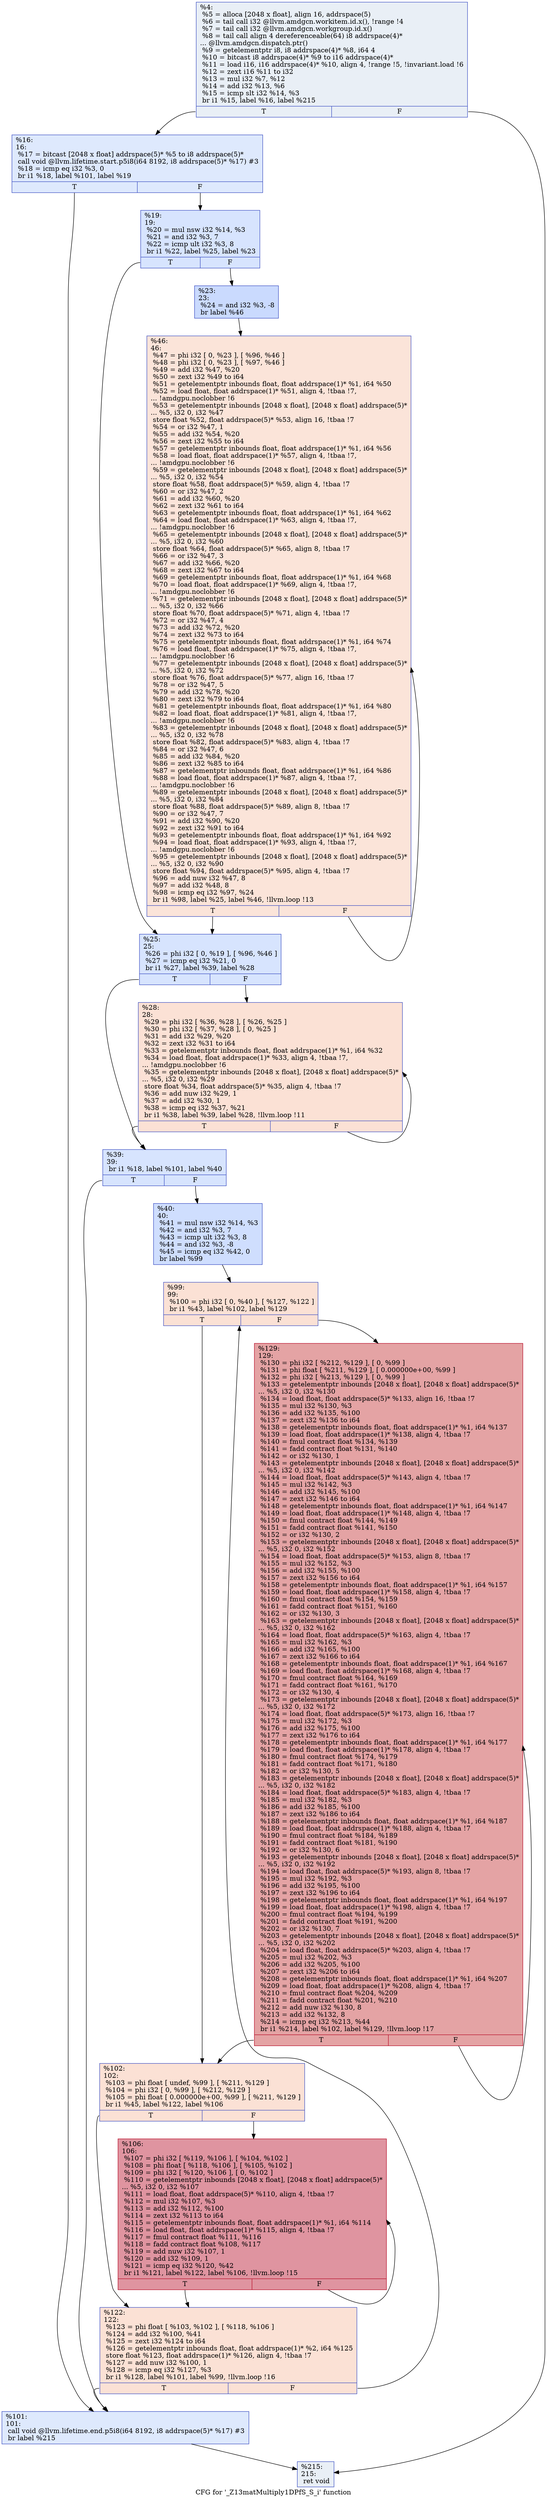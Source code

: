 digraph "CFG for '_Z13matMultiply1DPfS_S_i' function" {
	label="CFG for '_Z13matMultiply1DPfS_S_i' function";

	Node0x4dd51a0 [shape=record,color="#3d50c3ff", style=filled, fillcolor="#cedaeb70",label="{%4:\l  %5 = alloca [2048 x float], align 16, addrspace(5)\l  %6 = tail call i32 @llvm.amdgcn.workitem.id.x(), !range !4\l  %7 = tail call i32 @llvm.amdgcn.workgroup.id.x()\l  %8 = tail call align 4 dereferenceable(64) i8 addrspace(4)*\l... @llvm.amdgcn.dispatch.ptr()\l  %9 = getelementptr i8, i8 addrspace(4)* %8, i64 4\l  %10 = bitcast i8 addrspace(4)* %9 to i16 addrspace(4)*\l  %11 = load i16, i16 addrspace(4)* %10, align 4, !range !5, !invariant.load !6\l  %12 = zext i16 %11 to i32\l  %13 = mul i32 %7, %12\l  %14 = add i32 %13, %6\l  %15 = icmp slt i32 %14, %3\l  br i1 %15, label %16, label %215\l|{<s0>T|<s1>F}}"];
	Node0x4dd51a0:s0 -> Node0x4dd51f0;
	Node0x4dd51a0:s1 -> Node0x4dd77f0;
	Node0x4dd51f0 [shape=record,color="#3d50c3ff", style=filled, fillcolor="#b5cdfa70",label="{%16:\l16:                                               \l  %17 = bitcast [2048 x float] addrspace(5)* %5 to i8 addrspace(5)*\l  call void @llvm.lifetime.start.p5i8(i64 8192, i8 addrspace(5)* %17) #3\l  %18 = icmp eq i32 %3, 0\l  br i1 %18, label %101, label %19\l|{<s0>T|<s1>F}}"];
	Node0x4dd51f0:s0 -> Node0x4dd7c20;
	Node0x4dd51f0:s1 -> Node0x4dd7c70;
	Node0x4dd7c70 [shape=record,color="#3d50c3ff", style=filled, fillcolor="#a5c3fe70",label="{%19:\l19:                                               \l  %20 = mul nsw i32 %14, %3\l  %21 = and i32 %3, 7\l  %22 = icmp ult i32 %3, 8\l  br i1 %22, label %25, label %23\l|{<s0>T|<s1>F}}"];
	Node0x4dd7c70:s0 -> Node0x4dd7fc0;
	Node0x4dd7c70:s1 -> Node0x4dd8010;
	Node0x4dd8010 [shape=record,color="#3d50c3ff", style=filled, fillcolor="#88abfd70",label="{%23:\l23:                                               \l  %24 = and i32 %3, -8\l  br label %46\l}"];
	Node0x4dd8010 -> Node0x4dd8210;
	Node0x4dd7fc0 [shape=record,color="#3d50c3ff", style=filled, fillcolor="#a5c3fe70",label="{%25:\l25:                                               \l  %26 = phi i32 [ 0, %19 ], [ %96, %46 ]\l  %27 = icmp eq i32 %21, 0\l  br i1 %27, label %39, label %28\l|{<s0>T|<s1>F}}"];
	Node0x4dd7fc0:s0 -> Node0x4dd8440;
	Node0x4dd7fc0:s1 -> Node0x4dd84d0;
	Node0x4dd84d0 [shape=record,color="#3d50c3ff", style=filled, fillcolor="#f7bca170",label="{%28:\l28:                                               \l  %29 = phi i32 [ %36, %28 ], [ %26, %25 ]\l  %30 = phi i32 [ %37, %28 ], [ 0, %25 ]\l  %31 = add i32 %29, %20\l  %32 = zext i32 %31 to i64\l  %33 = getelementptr inbounds float, float addrspace(1)* %1, i64 %32\l  %34 = load float, float addrspace(1)* %33, align 4, !tbaa !7,\l... !amdgpu.noclobber !6\l  %35 = getelementptr inbounds [2048 x float], [2048 x float] addrspace(5)*\l... %5, i32 0, i32 %29\l  store float %34, float addrspace(5)* %35, align 4, !tbaa !7\l  %36 = add nuw i32 %29, 1\l  %37 = add i32 %30, 1\l  %38 = icmp eq i32 %37, %21\l  br i1 %38, label %39, label %28, !llvm.loop !11\l|{<s0>T|<s1>F}}"];
	Node0x4dd84d0:s0 -> Node0x4dd8440;
	Node0x4dd84d0:s1 -> Node0x4dd84d0;
	Node0x4dd8440 [shape=record,color="#3d50c3ff", style=filled, fillcolor="#a5c3fe70",label="{%39:\l39:                                               \l  br i1 %18, label %101, label %40\l|{<s0>T|<s1>F}}"];
	Node0x4dd8440:s0 -> Node0x4dd7c20;
	Node0x4dd8440:s1 -> Node0x4dd9d60;
	Node0x4dd9d60 [shape=record,color="#3d50c3ff", style=filled, fillcolor="#93b5fe70",label="{%40:\l40:                                               \l  %41 = mul nsw i32 %14, %3\l  %42 = and i32 %3, 7\l  %43 = icmp ult i32 %3, 8\l  %44 = and i32 %3, -8\l  %45 = icmp eq i32 %42, 0\l  br label %99\l}"];
	Node0x4dd9d60 -> Node0x4dda130;
	Node0x4dd8210 [shape=record,color="#3d50c3ff", style=filled, fillcolor="#f5c1a970",label="{%46:\l46:                                               \l  %47 = phi i32 [ 0, %23 ], [ %96, %46 ]\l  %48 = phi i32 [ 0, %23 ], [ %97, %46 ]\l  %49 = add i32 %47, %20\l  %50 = zext i32 %49 to i64\l  %51 = getelementptr inbounds float, float addrspace(1)* %1, i64 %50\l  %52 = load float, float addrspace(1)* %51, align 4, !tbaa !7,\l... !amdgpu.noclobber !6\l  %53 = getelementptr inbounds [2048 x float], [2048 x float] addrspace(5)*\l... %5, i32 0, i32 %47\l  store float %52, float addrspace(5)* %53, align 16, !tbaa !7\l  %54 = or i32 %47, 1\l  %55 = add i32 %54, %20\l  %56 = zext i32 %55 to i64\l  %57 = getelementptr inbounds float, float addrspace(1)* %1, i64 %56\l  %58 = load float, float addrspace(1)* %57, align 4, !tbaa !7,\l... !amdgpu.noclobber !6\l  %59 = getelementptr inbounds [2048 x float], [2048 x float] addrspace(5)*\l... %5, i32 0, i32 %54\l  store float %58, float addrspace(5)* %59, align 4, !tbaa !7\l  %60 = or i32 %47, 2\l  %61 = add i32 %60, %20\l  %62 = zext i32 %61 to i64\l  %63 = getelementptr inbounds float, float addrspace(1)* %1, i64 %62\l  %64 = load float, float addrspace(1)* %63, align 4, !tbaa !7,\l... !amdgpu.noclobber !6\l  %65 = getelementptr inbounds [2048 x float], [2048 x float] addrspace(5)*\l... %5, i32 0, i32 %60\l  store float %64, float addrspace(5)* %65, align 8, !tbaa !7\l  %66 = or i32 %47, 3\l  %67 = add i32 %66, %20\l  %68 = zext i32 %67 to i64\l  %69 = getelementptr inbounds float, float addrspace(1)* %1, i64 %68\l  %70 = load float, float addrspace(1)* %69, align 4, !tbaa !7,\l... !amdgpu.noclobber !6\l  %71 = getelementptr inbounds [2048 x float], [2048 x float] addrspace(5)*\l... %5, i32 0, i32 %66\l  store float %70, float addrspace(5)* %71, align 4, !tbaa !7\l  %72 = or i32 %47, 4\l  %73 = add i32 %72, %20\l  %74 = zext i32 %73 to i64\l  %75 = getelementptr inbounds float, float addrspace(1)* %1, i64 %74\l  %76 = load float, float addrspace(1)* %75, align 4, !tbaa !7,\l... !amdgpu.noclobber !6\l  %77 = getelementptr inbounds [2048 x float], [2048 x float] addrspace(5)*\l... %5, i32 0, i32 %72\l  store float %76, float addrspace(5)* %77, align 16, !tbaa !7\l  %78 = or i32 %47, 5\l  %79 = add i32 %78, %20\l  %80 = zext i32 %79 to i64\l  %81 = getelementptr inbounds float, float addrspace(1)* %1, i64 %80\l  %82 = load float, float addrspace(1)* %81, align 4, !tbaa !7,\l... !amdgpu.noclobber !6\l  %83 = getelementptr inbounds [2048 x float], [2048 x float] addrspace(5)*\l... %5, i32 0, i32 %78\l  store float %82, float addrspace(5)* %83, align 4, !tbaa !7\l  %84 = or i32 %47, 6\l  %85 = add i32 %84, %20\l  %86 = zext i32 %85 to i64\l  %87 = getelementptr inbounds float, float addrspace(1)* %1, i64 %86\l  %88 = load float, float addrspace(1)* %87, align 4, !tbaa !7,\l... !amdgpu.noclobber !6\l  %89 = getelementptr inbounds [2048 x float], [2048 x float] addrspace(5)*\l... %5, i32 0, i32 %84\l  store float %88, float addrspace(5)* %89, align 8, !tbaa !7\l  %90 = or i32 %47, 7\l  %91 = add i32 %90, %20\l  %92 = zext i32 %91 to i64\l  %93 = getelementptr inbounds float, float addrspace(1)* %1, i64 %92\l  %94 = load float, float addrspace(1)* %93, align 4, !tbaa !7,\l... !amdgpu.noclobber !6\l  %95 = getelementptr inbounds [2048 x float], [2048 x float] addrspace(5)*\l... %5, i32 0, i32 %90\l  store float %94, float addrspace(5)* %95, align 4, !tbaa !7\l  %96 = add nuw i32 %47, 8\l  %97 = add i32 %48, 8\l  %98 = icmp eq i32 %97, %24\l  br i1 %98, label %25, label %46, !llvm.loop !13\l|{<s0>T|<s1>F}}"];
	Node0x4dd8210:s0 -> Node0x4dd7fc0;
	Node0x4dd8210:s1 -> Node0x4dd8210;
	Node0x4dda130 [shape=record,color="#3d50c3ff", style=filled, fillcolor="#f7bca170",label="{%99:\l99:                                               \l  %100 = phi i32 [ 0, %40 ], [ %127, %122 ]\l  br i1 %43, label %102, label %129\l|{<s0>T|<s1>F}}"];
	Node0x4dda130:s0 -> Node0x4ddcb90;
	Node0x4dda130:s1 -> Node0x4ddcc20;
	Node0x4dd7c20 [shape=record,color="#3d50c3ff", style=filled, fillcolor="#b5cdfa70",label="{%101:\l101:                                              \l  call void @llvm.lifetime.end.p5i8(i64 8192, i8 addrspace(5)* %17) #3\l  br label %215\l}"];
	Node0x4dd7c20 -> Node0x4dd77f0;
	Node0x4ddcb90 [shape=record,color="#3d50c3ff", style=filled, fillcolor="#f7bca170",label="{%102:\l102:                                              \l  %103 = phi float [ undef, %99 ], [ %211, %129 ]\l  %104 = phi i32 [ 0, %99 ], [ %212, %129 ]\l  %105 = phi float [ 0.000000e+00, %99 ], [ %211, %129 ]\l  br i1 %45, label %122, label %106\l|{<s0>T|<s1>F}}"];
	Node0x4ddcb90:s0 -> Node0x4ddca50;
	Node0x4ddcb90:s1 -> Node0x4dddf70;
	Node0x4dddf70 [shape=record,color="#b70d28ff", style=filled, fillcolor="#b70d2870",label="{%106:\l106:                                              \l  %107 = phi i32 [ %119, %106 ], [ %104, %102 ]\l  %108 = phi float [ %118, %106 ], [ %105, %102 ]\l  %109 = phi i32 [ %120, %106 ], [ 0, %102 ]\l  %110 = getelementptr inbounds [2048 x float], [2048 x float] addrspace(5)*\l... %5, i32 0, i32 %107\l  %111 = load float, float addrspace(5)* %110, align 4, !tbaa !7\l  %112 = mul i32 %107, %3\l  %113 = add i32 %112, %100\l  %114 = zext i32 %113 to i64\l  %115 = getelementptr inbounds float, float addrspace(1)* %1, i64 %114\l  %116 = load float, float addrspace(1)* %115, align 4, !tbaa !7\l  %117 = fmul contract float %111, %116\l  %118 = fadd contract float %108, %117\l  %119 = add nuw i32 %107, 1\l  %120 = add i32 %109, 1\l  %121 = icmp eq i32 %120, %42\l  br i1 %121, label %122, label %106, !llvm.loop !15\l|{<s0>T|<s1>F}}"];
	Node0x4dddf70:s0 -> Node0x4ddca50;
	Node0x4dddf70:s1 -> Node0x4dddf70;
	Node0x4ddca50 [shape=record,color="#3d50c3ff", style=filled, fillcolor="#f7bca170",label="{%122:\l122:                                              \l  %123 = phi float [ %103, %102 ], [ %118, %106 ]\l  %124 = add i32 %100, %41\l  %125 = zext i32 %124 to i64\l  %126 = getelementptr inbounds float, float addrspace(1)* %2, i64 %125\l  store float %123, float addrspace(1)* %126, align 4, !tbaa !7\l  %127 = add nuw i32 %100, 1\l  %128 = icmp eq i32 %127, %3\l  br i1 %128, label %101, label %99, !llvm.loop !16\l|{<s0>T|<s1>F}}"];
	Node0x4ddca50:s0 -> Node0x4dd7c20;
	Node0x4ddca50:s1 -> Node0x4dda130;
	Node0x4ddcc20 [shape=record,color="#b70d28ff", style=filled, fillcolor="#c32e3170",label="{%129:\l129:                                              \l  %130 = phi i32 [ %212, %129 ], [ 0, %99 ]\l  %131 = phi float [ %211, %129 ], [ 0.000000e+00, %99 ]\l  %132 = phi i32 [ %213, %129 ], [ 0, %99 ]\l  %133 = getelementptr inbounds [2048 x float], [2048 x float] addrspace(5)*\l... %5, i32 0, i32 %130\l  %134 = load float, float addrspace(5)* %133, align 16, !tbaa !7\l  %135 = mul i32 %130, %3\l  %136 = add i32 %135, %100\l  %137 = zext i32 %136 to i64\l  %138 = getelementptr inbounds float, float addrspace(1)* %1, i64 %137\l  %139 = load float, float addrspace(1)* %138, align 4, !tbaa !7\l  %140 = fmul contract float %134, %139\l  %141 = fadd contract float %131, %140\l  %142 = or i32 %130, 1\l  %143 = getelementptr inbounds [2048 x float], [2048 x float] addrspace(5)*\l... %5, i32 0, i32 %142\l  %144 = load float, float addrspace(5)* %143, align 4, !tbaa !7\l  %145 = mul i32 %142, %3\l  %146 = add i32 %145, %100\l  %147 = zext i32 %146 to i64\l  %148 = getelementptr inbounds float, float addrspace(1)* %1, i64 %147\l  %149 = load float, float addrspace(1)* %148, align 4, !tbaa !7\l  %150 = fmul contract float %144, %149\l  %151 = fadd contract float %141, %150\l  %152 = or i32 %130, 2\l  %153 = getelementptr inbounds [2048 x float], [2048 x float] addrspace(5)*\l... %5, i32 0, i32 %152\l  %154 = load float, float addrspace(5)* %153, align 8, !tbaa !7\l  %155 = mul i32 %152, %3\l  %156 = add i32 %155, %100\l  %157 = zext i32 %156 to i64\l  %158 = getelementptr inbounds float, float addrspace(1)* %1, i64 %157\l  %159 = load float, float addrspace(1)* %158, align 4, !tbaa !7\l  %160 = fmul contract float %154, %159\l  %161 = fadd contract float %151, %160\l  %162 = or i32 %130, 3\l  %163 = getelementptr inbounds [2048 x float], [2048 x float] addrspace(5)*\l... %5, i32 0, i32 %162\l  %164 = load float, float addrspace(5)* %163, align 4, !tbaa !7\l  %165 = mul i32 %162, %3\l  %166 = add i32 %165, %100\l  %167 = zext i32 %166 to i64\l  %168 = getelementptr inbounds float, float addrspace(1)* %1, i64 %167\l  %169 = load float, float addrspace(1)* %168, align 4, !tbaa !7\l  %170 = fmul contract float %164, %169\l  %171 = fadd contract float %161, %170\l  %172 = or i32 %130, 4\l  %173 = getelementptr inbounds [2048 x float], [2048 x float] addrspace(5)*\l... %5, i32 0, i32 %172\l  %174 = load float, float addrspace(5)* %173, align 16, !tbaa !7\l  %175 = mul i32 %172, %3\l  %176 = add i32 %175, %100\l  %177 = zext i32 %176 to i64\l  %178 = getelementptr inbounds float, float addrspace(1)* %1, i64 %177\l  %179 = load float, float addrspace(1)* %178, align 4, !tbaa !7\l  %180 = fmul contract float %174, %179\l  %181 = fadd contract float %171, %180\l  %182 = or i32 %130, 5\l  %183 = getelementptr inbounds [2048 x float], [2048 x float] addrspace(5)*\l... %5, i32 0, i32 %182\l  %184 = load float, float addrspace(5)* %183, align 4, !tbaa !7\l  %185 = mul i32 %182, %3\l  %186 = add i32 %185, %100\l  %187 = zext i32 %186 to i64\l  %188 = getelementptr inbounds float, float addrspace(1)* %1, i64 %187\l  %189 = load float, float addrspace(1)* %188, align 4, !tbaa !7\l  %190 = fmul contract float %184, %189\l  %191 = fadd contract float %181, %190\l  %192 = or i32 %130, 6\l  %193 = getelementptr inbounds [2048 x float], [2048 x float] addrspace(5)*\l... %5, i32 0, i32 %192\l  %194 = load float, float addrspace(5)* %193, align 8, !tbaa !7\l  %195 = mul i32 %192, %3\l  %196 = add i32 %195, %100\l  %197 = zext i32 %196 to i64\l  %198 = getelementptr inbounds float, float addrspace(1)* %1, i64 %197\l  %199 = load float, float addrspace(1)* %198, align 4, !tbaa !7\l  %200 = fmul contract float %194, %199\l  %201 = fadd contract float %191, %200\l  %202 = or i32 %130, 7\l  %203 = getelementptr inbounds [2048 x float], [2048 x float] addrspace(5)*\l... %5, i32 0, i32 %202\l  %204 = load float, float addrspace(5)* %203, align 4, !tbaa !7\l  %205 = mul i32 %202, %3\l  %206 = add i32 %205, %100\l  %207 = zext i32 %206 to i64\l  %208 = getelementptr inbounds float, float addrspace(1)* %1, i64 %207\l  %209 = load float, float addrspace(1)* %208, align 4, !tbaa !7\l  %210 = fmul contract float %204, %209\l  %211 = fadd contract float %201, %210\l  %212 = add nuw i32 %130, 8\l  %213 = add i32 %132, 8\l  %214 = icmp eq i32 %213, %44\l  br i1 %214, label %102, label %129, !llvm.loop !17\l|{<s0>T|<s1>F}}"];
	Node0x4ddcc20:s0 -> Node0x4ddcb90;
	Node0x4ddcc20:s1 -> Node0x4ddcc20;
	Node0x4dd77f0 [shape=record,color="#3d50c3ff", style=filled, fillcolor="#cedaeb70",label="{%215:\l215:                                              \l  ret void\l}"];
}
